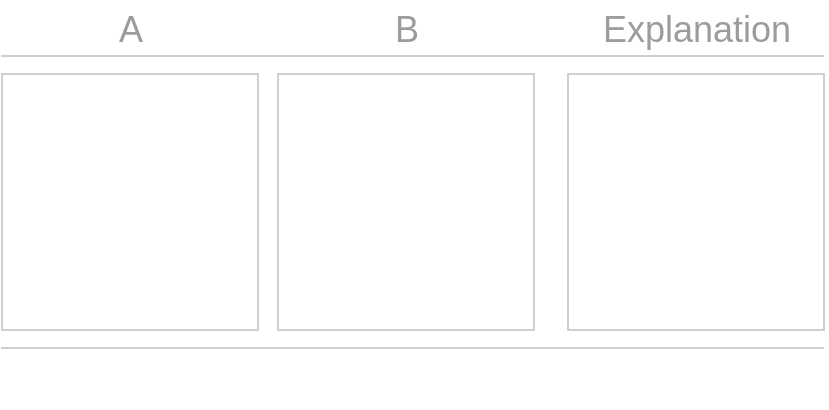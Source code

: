 <mxfile version="14.1.8" type="device"><diagram id="FzI2PL7LMmcaYHyUeRUv" name="Page-1"><mxGraphModel dx="652" dy="369" grid="1" gridSize="10" guides="1" tooltips="1" connect="1" arrows="1" fold="1" page="1" pageScale="1" pageWidth="827" pageHeight="1169" math="0" shadow="0"><root><mxCell id="0"/><mxCell id="1" parent="0"/><mxCell id="op_uk8OQYAJgr65mLkTI-29" value="" style="endArrow=none;html=1;fillColor=#f5f5f5;strokeColor=#CFCFCF;" parent="1" edge="1"><mxGeometry width="50" height="50" relative="1" as="geometry"><mxPoint x="188.5" y="187" as="sourcePoint"/><mxPoint x="600" y="187" as="targetPoint"/></mxGeometry></mxCell><mxCell id="op_uk8OQYAJgr65mLkTI-19" value="" style="rounded=0;whiteSpace=wrap;html=1;strokeColor=none;fillColor=none;" parent="1" vertex="1"><mxGeometry x="189" y="333" width="404" height="30" as="geometry"/></mxCell><mxCell id="op_uk8OQYAJgr65mLkTI-4" value="&lt;font style=&quot;font-size: 18px&quot; color=&quot;#9c9c9c&quot;&gt;A&lt;/font&gt;" style="text;html=1;strokeColor=none;fillColor=none;align=center;verticalAlign=middle;whiteSpace=wrap;rounded=0;" parent="1" vertex="1"><mxGeometry x="210.5" y="159" width="85" height="30" as="geometry"/></mxCell><mxCell id="op_uk8OQYAJgr65mLkTI-6" value="&lt;font style=&quot;font-size: 18px&quot; color=&quot;#9c9c9c&quot;&gt;B&lt;/font&gt;" style="text;html=1;strokeColor=none;fillColor=none;align=center;verticalAlign=middle;whiteSpace=wrap;rounded=0;" parent="1" vertex="1"><mxGeometry x="348.5" y="159" width="85" height="30" as="geometry"/></mxCell><mxCell id="op_uk8OQYAJgr65mLkTI-8" value="&lt;font style=&quot;font-size: 18px&quot; color=&quot;#9c9c9c&quot;&gt;Explanation&lt;/font&gt;" style="text;html=1;strokeColor=none;fillColor=none;align=center;verticalAlign=middle;whiteSpace=wrap;rounded=0;" parent="1" vertex="1"><mxGeometry x="474.75" y="159" width="122.5" height="30" as="geometry"/></mxCell><mxCell id="op_uk8OQYAJgr65mLkTI-13" value="" style="endArrow=none;html=1;fillColor=#f5f5f5;strokeColor=#CFCFCF;" parent="1" edge="1"><mxGeometry width="50" height="50" relative="1" as="geometry"><mxPoint x="188.5" y="333" as="sourcePoint"/><mxPoint x="600" y="333" as="targetPoint"/></mxGeometry></mxCell><mxCell id="op_uk8OQYAJgr65mLkTI-21" value="" style="rounded=0;whiteSpace=wrap;html=1;strokeColor=#CFCFCF;" parent="1" vertex="1"><mxGeometry x="189" y="196" width="128" height="128" as="geometry"/></mxCell><mxCell id="op_uk8OQYAJgr65mLkTI-23" value="" style="rounded=0;whiteSpace=wrap;html=1;strokeColor=#CFCFCF;" parent="1" vertex="1"><mxGeometry x="327" y="196" width="128" height="128" as="geometry"/></mxCell><mxCell id="bRvSbB8PCI7xp3IIHPan-1" value="" style="rounded=0;whiteSpace=wrap;html=1;strokeColor=#CFCFCF;" vertex="1" parent="1"><mxGeometry x="189" y="196" width="128" height="128" as="geometry"/></mxCell><mxCell id="bRvSbB8PCI7xp3IIHPan-2" value="" style="rounded=0;whiteSpace=wrap;html=1;strokeColor=#CFCFCF;" vertex="1" parent="1"><mxGeometry x="472" y="196" width="128" height="128" as="geometry"/></mxCell><mxCell id="bRvSbB8PCI7xp3IIHPan-3" value="" style="rounded=0;whiteSpace=wrap;html=1;strokeColor=#CFCFCF;" vertex="1" parent="1"><mxGeometry x="327" y="196" width="128" height="128" as="geometry"/></mxCell></root></mxGraphModel></diagram></mxfile>
